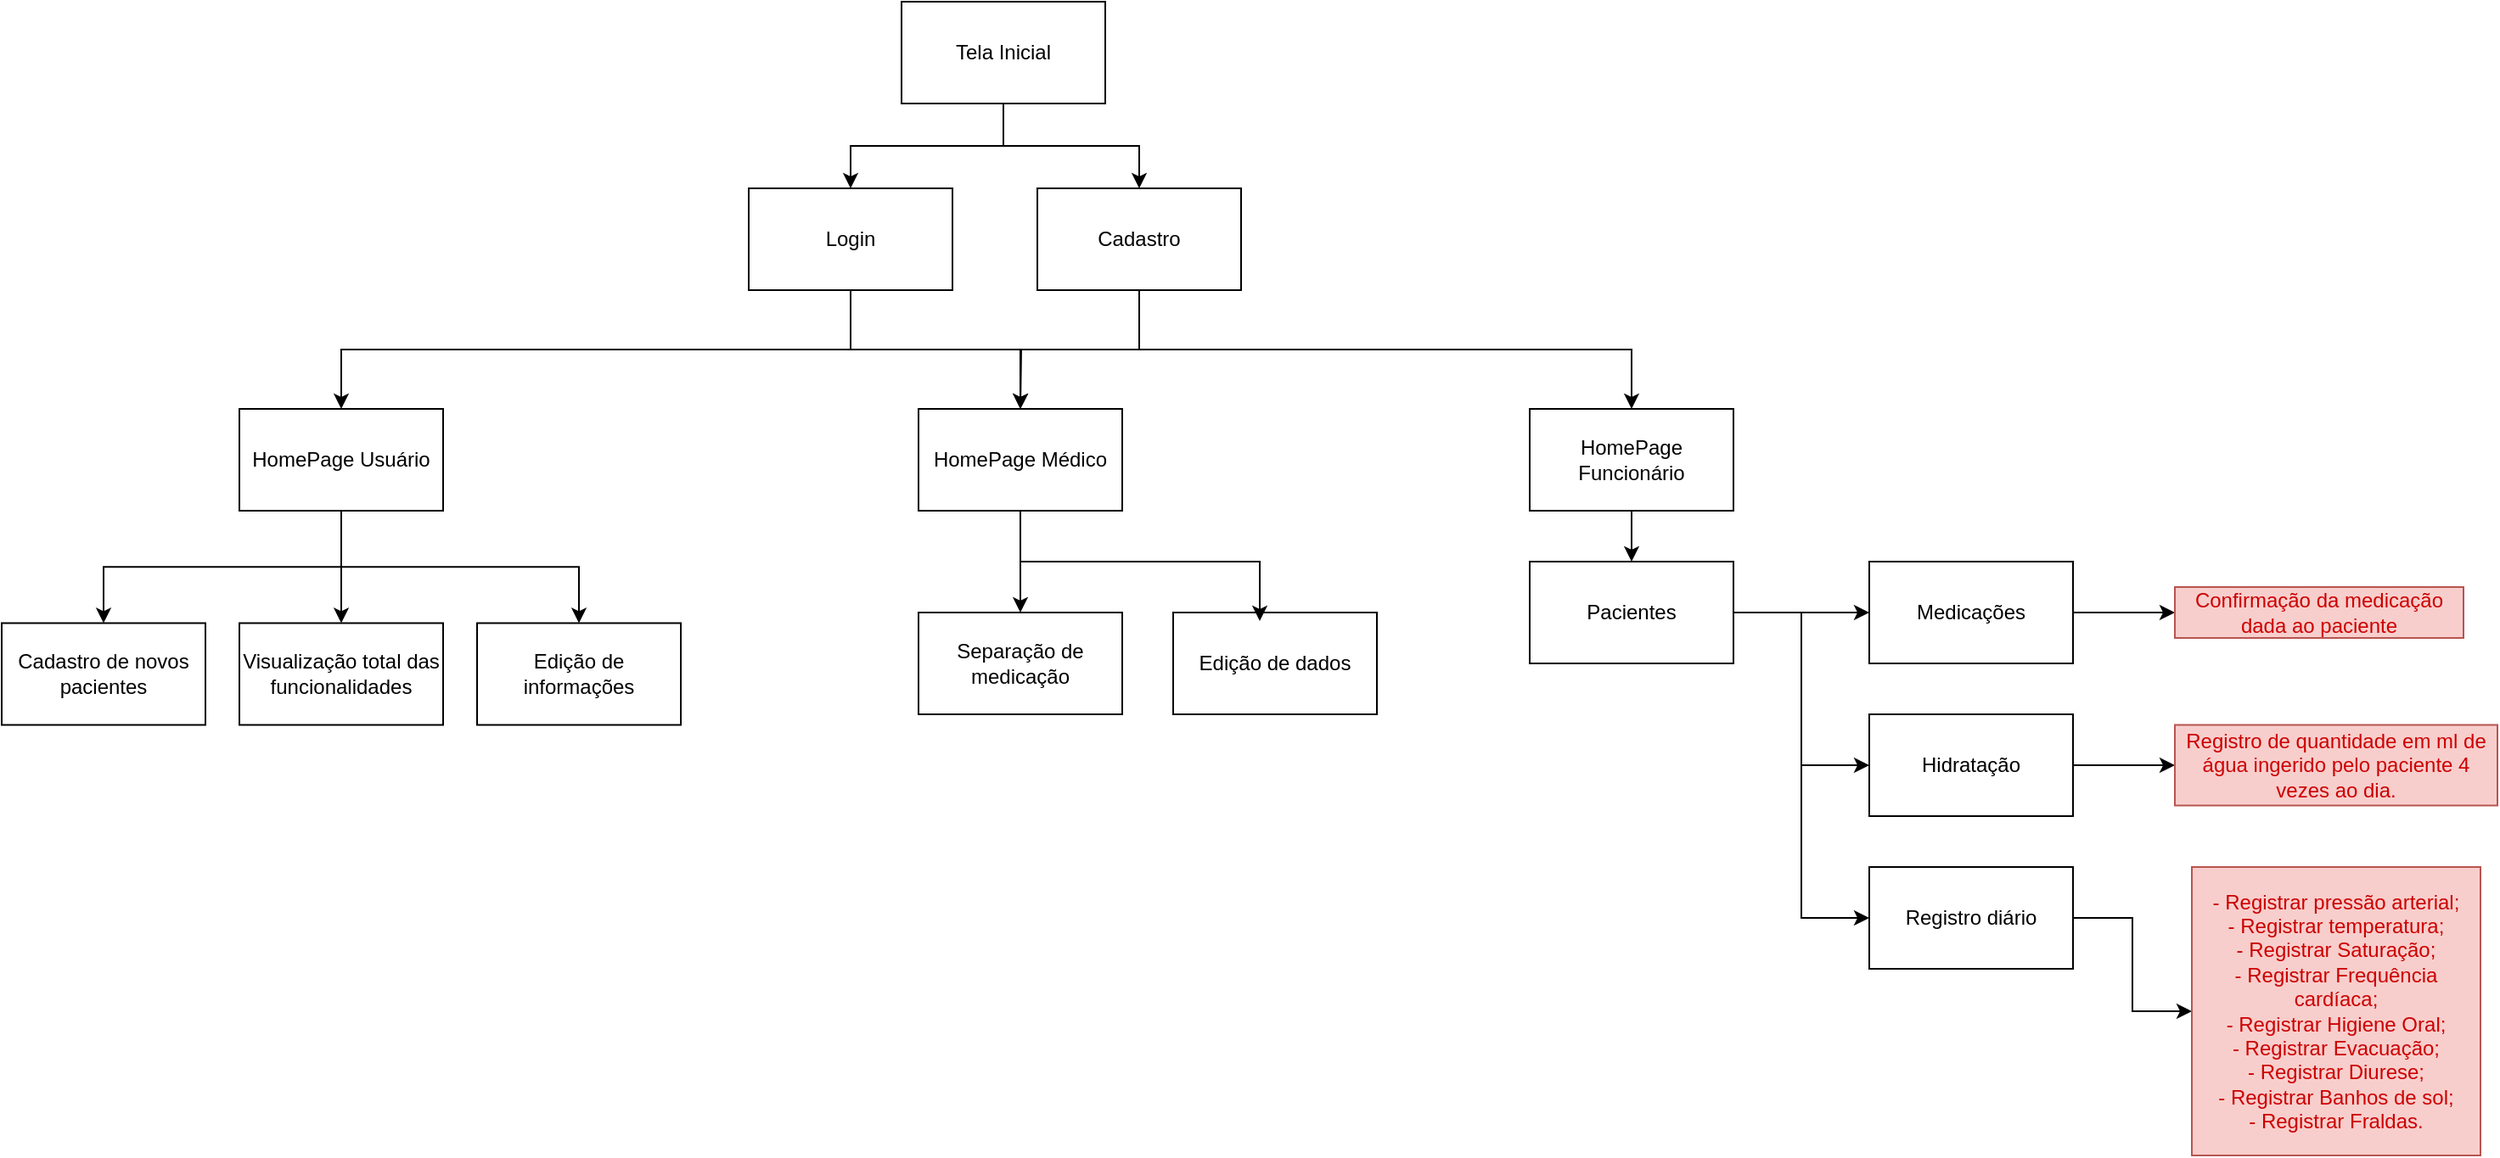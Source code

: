 <mxfile version="28.2.0">
  <diagram name="Página-1" id="3RrA8SVmIAYzTbtidvzp">
    <mxGraphModel dx="2392" dy="556" grid="1" gridSize="10" guides="1" tooltips="1" connect="1" arrows="1" fold="1" page="1" pageScale="1" pageWidth="827" pageHeight="1169" math="0" shadow="0">
      <root>
        <mxCell id="0" />
        <mxCell id="1" parent="0" />
        <mxCell id="nWMFYjfCpVlizGkXvgHT-2" style="edgeStyle=orthogonalEdgeStyle;rounded=0;orthogonalLoop=1;jettySize=auto;html=1;exitX=0.5;exitY=1;exitDx=0;exitDy=0;" edge="1" parent="1" source="yE37qqPtq59FrtYF-zbf-1" target="yE37qqPtq59FrtYF-zbf-2">
          <mxGeometry relative="1" as="geometry" />
        </mxCell>
        <mxCell id="nWMFYjfCpVlizGkXvgHT-3" style="edgeStyle=orthogonalEdgeStyle;rounded=0;orthogonalLoop=1;jettySize=auto;html=1;exitX=0.5;exitY=1;exitDx=0;exitDy=0;" edge="1" parent="1" source="yE37qqPtq59FrtYF-zbf-1" target="yE37qqPtq59FrtYF-zbf-3">
          <mxGeometry relative="1" as="geometry" />
        </mxCell>
        <mxCell id="yE37qqPtq59FrtYF-zbf-1" value="Tela Inicial" style="rounded=0;whiteSpace=wrap;html=1;" parent="1" vertex="1">
          <mxGeometry x="370" y="30" width="120" height="60" as="geometry" />
        </mxCell>
        <mxCell id="nWMFYjfCpVlizGkXvgHT-23" style="edgeStyle=orthogonalEdgeStyle;rounded=0;orthogonalLoop=1;jettySize=auto;html=1;exitX=0.5;exitY=1;exitDx=0;exitDy=0;" edge="1" parent="1" source="yE37qqPtq59FrtYF-zbf-2" target="nWMFYjfCpVlizGkXvgHT-20">
          <mxGeometry relative="1" as="geometry" />
        </mxCell>
        <mxCell id="nWMFYjfCpVlizGkXvgHT-25" style="edgeStyle=orthogonalEdgeStyle;rounded=0;orthogonalLoop=1;jettySize=auto;html=1;exitX=0.5;exitY=1;exitDx=0;exitDy=0;" edge="1" parent="1" source="yE37qqPtq59FrtYF-zbf-2">
          <mxGeometry relative="1" as="geometry">
            <mxPoint x="440" y="270" as="targetPoint" />
          </mxGeometry>
        </mxCell>
        <mxCell id="nWMFYjfCpVlizGkXvgHT-26" style="edgeStyle=orthogonalEdgeStyle;rounded=0;orthogonalLoop=1;jettySize=auto;html=1;exitX=0.5;exitY=1;exitDx=0;exitDy=0;" edge="1" parent="1" source="yE37qqPtq59FrtYF-zbf-2" target="nWMFYjfCpVlizGkXvgHT-22">
          <mxGeometry relative="1" as="geometry" />
        </mxCell>
        <mxCell id="yE37qqPtq59FrtYF-zbf-2" value="Login" style="rounded=0;whiteSpace=wrap;html=1;" parent="1" vertex="1">
          <mxGeometry x="280" y="140" width="120" height="60" as="geometry" />
        </mxCell>
        <mxCell id="nWMFYjfCpVlizGkXvgHT-24" style="edgeStyle=orthogonalEdgeStyle;rounded=0;orthogonalLoop=1;jettySize=auto;html=1;exitX=0.5;exitY=1;exitDx=0;exitDy=0;entryX=0.5;entryY=0;entryDx=0;entryDy=0;" edge="1" parent="1" source="yE37qqPtq59FrtYF-zbf-3" target="nWMFYjfCpVlizGkXvgHT-21">
          <mxGeometry relative="1" as="geometry" />
        </mxCell>
        <mxCell id="yE37qqPtq59FrtYF-zbf-3" value="Cadastro" style="rounded=0;whiteSpace=wrap;html=1;" parent="1" vertex="1">
          <mxGeometry x="450" y="140" width="120" height="60" as="geometry" />
        </mxCell>
        <mxCell id="nWMFYjfCpVlizGkXvgHT-48" value="" style="edgeStyle=orthogonalEdgeStyle;rounded=0;orthogonalLoop=1;jettySize=auto;html=1;" edge="1" parent="1" source="nWMFYjfCpVlizGkXvgHT-20" target="nWMFYjfCpVlizGkXvgHT-47">
          <mxGeometry relative="1" as="geometry" />
        </mxCell>
        <mxCell id="nWMFYjfCpVlizGkXvgHT-51" style="edgeStyle=orthogonalEdgeStyle;rounded=0;orthogonalLoop=1;jettySize=auto;html=1;exitX=0.5;exitY=1;exitDx=0;exitDy=0;" edge="1" parent="1" source="nWMFYjfCpVlizGkXvgHT-20" target="nWMFYjfCpVlizGkXvgHT-49">
          <mxGeometry relative="1" as="geometry" />
        </mxCell>
        <mxCell id="nWMFYjfCpVlizGkXvgHT-52" style="edgeStyle=orthogonalEdgeStyle;rounded=0;orthogonalLoop=1;jettySize=auto;html=1;exitX=0.5;exitY=1;exitDx=0;exitDy=0;" edge="1" parent="1" source="nWMFYjfCpVlizGkXvgHT-20" target="nWMFYjfCpVlizGkXvgHT-50">
          <mxGeometry relative="1" as="geometry" />
        </mxCell>
        <mxCell id="nWMFYjfCpVlizGkXvgHT-20" value="HomePage Usuário" style="rounded=0;whiteSpace=wrap;html=1;" vertex="1" parent="1">
          <mxGeometry x="-20" y="270" width="120" height="60" as="geometry" />
        </mxCell>
        <mxCell id="nWMFYjfCpVlizGkXvgHT-46" value="" style="edgeStyle=orthogonalEdgeStyle;rounded=0;orthogonalLoop=1;jettySize=auto;html=1;" edge="1" parent="1" source="nWMFYjfCpVlizGkXvgHT-21" target="nWMFYjfCpVlizGkXvgHT-45">
          <mxGeometry relative="1" as="geometry" />
        </mxCell>
        <mxCell id="nWMFYjfCpVlizGkXvgHT-21" value="HomePage Médico" style="rounded=0;whiteSpace=wrap;html=1;" vertex="1" parent="1">
          <mxGeometry x="380" y="270" width="120" height="60" as="geometry" />
        </mxCell>
        <mxCell id="nWMFYjfCpVlizGkXvgHT-28" style="edgeStyle=orthogonalEdgeStyle;rounded=0;orthogonalLoop=1;jettySize=auto;html=1;exitX=0.5;exitY=1;exitDx=0;exitDy=0;entryX=0.5;entryY=0;entryDx=0;entryDy=0;" edge="1" parent="1" source="nWMFYjfCpVlizGkXvgHT-22" target="nWMFYjfCpVlizGkXvgHT-27">
          <mxGeometry relative="1" as="geometry" />
        </mxCell>
        <mxCell id="nWMFYjfCpVlizGkXvgHT-22" value="HomePage Funcionário" style="rounded=0;whiteSpace=wrap;html=1;" vertex="1" parent="1">
          <mxGeometry x="740" y="270" width="120" height="60" as="geometry" />
        </mxCell>
        <mxCell id="nWMFYjfCpVlizGkXvgHT-30" value="" style="edgeStyle=orthogonalEdgeStyle;rounded=0;orthogonalLoop=1;jettySize=auto;html=1;" edge="1" parent="1" source="nWMFYjfCpVlizGkXvgHT-27" target="nWMFYjfCpVlizGkXvgHT-29">
          <mxGeometry relative="1" as="geometry" />
        </mxCell>
        <mxCell id="nWMFYjfCpVlizGkXvgHT-33" style="edgeStyle=orthogonalEdgeStyle;rounded=0;orthogonalLoop=1;jettySize=auto;html=1;exitX=1;exitY=0.5;exitDx=0;exitDy=0;entryX=0;entryY=0.5;entryDx=0;entryDy=0;" edge="1" parent="1" source="nWMFYjfCpVlizGkXvgHT-27" target="nWMFYjfCpVlizGkXvgHT-31">
          <mxGeometry relative="1" as="geometry" />
        </mxCell>
        <mxCell id="nWMFYjfCpVlizGkXvgHT-34" style="edgeStyle=orthogonalEdgeStyle;rounded=0;orthogonalLoop=1;jettySize=auto;html=1;exitX=1;exitY=0.5;exitDx=0;exitDy=0;entryX=0;entryY=0.5;entryDx=0;entryDy=0;" edge="1" parent="1" source="nWMFYjfCpVlizGkXvgHT-27" target="nWMFYjfCpVlizGkXvgHT-32">
          <mxGeometry relative="1" as="geometry" />
        </mxCell>
        <mxCell id="nWMFYjfCpVlizGkXvgHT-27" value="Pacientes" style="rounded=0;whiteSpace=wrap;html=1;" vertex="1" parent="1">
          <mxGeometry x="740" y="360" width="120" height="60" as="geometry" />
        </mxCell>
        <mxCell id="nWMFYjfCpVlizGkXvgHT-40" style="edgeStyle=orthogonalEdgeStyle;rounded=0;orthogonalLoop=1;jettySize=auto;html=1;exitX=1;exitY=0.5;exitDx=0;exitDy=0;entryX=0;entryY=0.5;entryDx=0;entryDy=0;" edge="1" parent="1" source="nWMFYjfCpVlizGkXvgHT-29" target="nWMFYjfCpVlizGkXvgHT-39">
          <mxGeometry relative="1" as="geometry" />
        </mxCell>
        <mxCell id="nWMFYjfCpVlizGkXvgHT-29" value="Medicações" style="rounded=0;whiteSpace=wrap;html=1;" vertex="1" parent="1">
          <mxGeometry x="940" y="360" width="120" height="60" as="geometry" />
        </mxCell>
        <mxCell id="nWMFYjfCpVlizGkXvgHT-42" style="edgeStyle=orthogonalEdgeStyle;rounded=0;orthogonalLoop=1;jettySize=auto;html=1;exitX=1;exitY=0.5;exitDx=0;exitDy=0;" edge="1" parent="1" source="nWMFYjfCpVlizGkXvgHT-31" target="nWMFYjfCpVlizGkXvgHT-41">
          <mxGeometry relative="1" as="geometry" />
        </mxCell>
        <mxCell id="nWMFYjfCpVlizGkXvgHT-31" value="Hidratação" style="rounded=0;whiteSpace=wrap;html=1;" vertex="1" parent="1">
          <mxGeometry x="940" y="450" width="120" height="60" as="geometry" />
        </mxCell>
        <mxCell id="nWMFYjfCpVlizGkXvgHT-44" style="edgeStyle=orthogonalEdgeStyle;rounded=0;orthogonalLoop=1;jettySize=auto;html=1;exitX=1;exitY=0.5;exitDx=0;exitDy=0;entryX=0;entryY=0.5;entryDx=0;entryDy=0;" edge="1" parent="1" source="nWMFYjfCpVlizGkXvgHT-32" target="nWMFYjfCpVlizGkXvgHT-43">
          <mxGeometry relative="1" as="geometry" />
        </mxCell>
        <mxCell id="nWMFYjfCpVlizGkXvgHT-32" value="Registro diário" style="rounded=0;whiteSpace=wrap;html=1;" vertex="1" parent="1">
          <mxGeometry x="940" y="540" width="120" height="60" as="geometry" />
        </mxCell>
        <mxCell id="nWMFYjfCpVlizGkXvgHT-39" value="Confirmação da medicação dada ao paciente" style="text;html=1;align=center;verticalAlign=middle;whiteSpace=wrap;rounded=0;fillColor=#f8cecc;strokeColor=#b85450;fontColor=#CC0000;" vertex="1" parent="1">
          <mxGeometry x="1120" y="375" width="170" height="30" as="geometry" />
        </mxCell>
        <mxCell id="nWMFYjfCpVlizGkXvgHT-41" value="Registro de quantidade em ml de água ingerido pelo paciente 4 vezes ao dia." style="text;html=1;align=center;verticalAlign=middle;whiteSpace=wrap;rounded=0;fillColor=#f8cecc;strokeColor=#b85450;fontColor=#CC0000;" vertex="1" parent="1">
          <mxGeometry x="1120" y="456.25" width="190" height="47.5" as="geometry" />
        </mxCell>
        <mxCell id="nWMFYjfCpVlizGkXvgHT-43" value="- Registrar pressão arterial;&lt;div&gt;- Registrar temperatura;&lt;/div&gt;&lt;div&gt;- Registrar Saturação;&lt;/div&gt;&lt;div&gt;- Registrar Frequência cardíaca;&lt;/div&gt;&lt;div&gt;- Registrar Higiene Oral;&lt;/div&gt;&lt;div&gt;- Registrar Evacuação;&lt;/div&gt;&lt;div&gt;- Registrar Diurese;&lt;/div&gt;&lt;div&gt;- Registrar Banhos de sol;&lt;/div&gt;&lt;div&gt;- Registrar Fraldas.&lt;/div&gt;" style="text;html=1;align=center;verticalAlign=middle;whiteSpace=wrap;rounded=0;fillColor=#f8cecc;strokeColor=#b85450;fontColor=#CC0000;" vertex="1" parent="1">
          <mxGeometry x="1130" y="540" width="170" height="170" as="geometry" />
        </mxCell>
        <mxCell id="nWMFYjfCpVlizGkXvgHT-45" value="Separação de medicação" style="rounded=0;whiteSpace=wrap;html=1;" vertex="1" parent="1">
          <mxGeometry x="380" y="390" width="120" height="60" as="geometry" />
        </mxCell>
        <mxCell id="nWMFYjfCpVlizGkXvgHT-47" value="Visualização total das funcionalidades" style="rounded=0;whiteSpace=wrap;html=1;" vertex="1" parent="1">
          <mxGeometry x="-20" y="396.25" width="120" height="60" as="geometry" />
        </mxCell>
        <mxCell id="nWMFYjfCpVlizGkXvgHT-49" value="Cadastro de novos pacientes" style="rounded=0;whiteSpace=wrap;html=1;" vertex="1" parent="1">
          <mxGeometry x="-160" y="396.25" width="120" height="60" as="geometry" />
        </mxCell>
        <mxCell id="nWMFYjfCpVlizGkXvgHT-50" value="Edição de informações" style="rounded=0;whiteSpace=wrap;html=1;" vertex="1" parent="1">
          <mxGeometry x="120" y="396.25" width="120" height="60" as="geometry" />
        </mxCell>
        <mxCell id="nWMFYjfCpVlizGkXvgHT-53" value="Edição de dados" style="rounded=0;whiteSpace=wrap;html=1;" vertex="1" parent="1">
          <mxGeometry x="530" y="390" width="120" height="60" as="geometry" />
        </mxCell>
        <mxCell id="nWMFYjfCpVlizGkXvgHT-54" style="edgeStyle=orthogonalEdgeStyle;rounded=0;orthogonalLoop=1;jettySize=auto;html=1;exitX=0.5;exitY=1;exitDx=0;exitDy=0;entryX=0.425;entryY=0.083;entryDx=0;entryDy=0;entryPerimeter=0;" edge="1" parent="1" source="nWMFYjfCpVlizGkXvgHT-21" target="nWMFYjfCpVlizGkXvgHT-53">
          <mxGeometry relative="1" as="geometry" />
        </mxCell>
      </root>
    </mxGraphModel>
  </diagram>
</mxfile>

